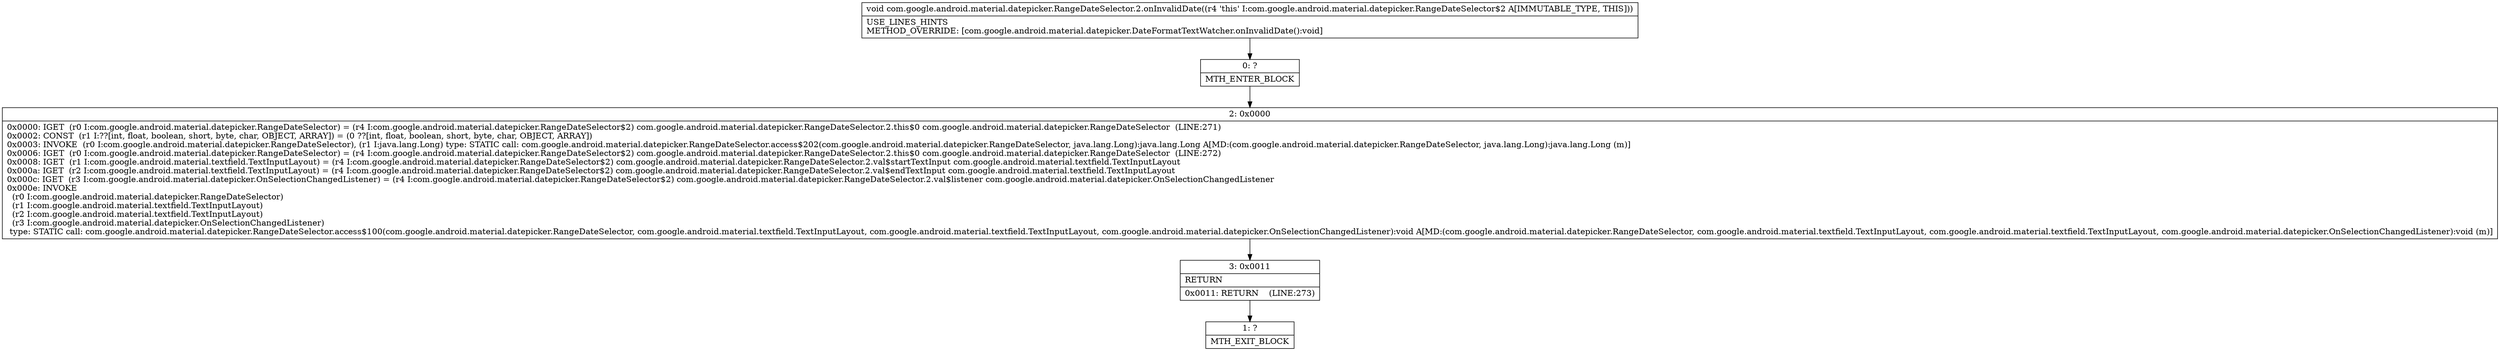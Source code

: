 digraph "CFG forcom.google.android.material.datepicker.RangeDateSelector.2.onInvalidDate()V" {
Node_0 [shape=record,label="{0\:\ ?|MTH_ENTER_BLOCK\l}"];
Node_2 [shape=record,label="{2\:\ 0x0000|0x0000: IGET  (r0 I:com.google.android.material.datepicker.RangeDateSelector) = (r4 I:com.google.android.material.datepicker.RangeDateSelector$2) com.google.android.material.datepicker.RangeDateSelector.2.this$0 com.google.android.material.datepicker.RangeDateSelector  (LINE:271)\l0x0002: CONST  (r1 I:??[int, float, boolean, short, byte, char, OBJECT, ARRAY]) = (0 ??[int, float, boolean, short, byte, char, OBJECT, ARRAY]) \l0x0003: INVOKE  (r0 I:com.google.android.material.datepicker.RangeDateSelector), (r1 I:java.lang.Long) type: STATIC call: com.google.android.material.datepicker.RangeDateSelector.access$202(com.google.android.material.datepicker.RangeDateSelector, java.lang.Long):java.lang.Long A[MD:(com.google.android.material.datepicker.RangeDateSelector, java.lang.Long):java.lang.Long (m)]\l0x0006: IGET  (r0 I:com.google.android.material.datepicker.RangeDateSelector) = (r4 I:com.google.android.material.datepicker.RangeDateSelector$2) com.google.android.material.datepicker.RangeDateSelector.2.this$0 com.google.android.material.datepicker.RangeDateSelector  (LINE:272)\l0x0008: IGET  (r1 I:com.google.android.material.textfield.TextInputLayout) = (r4 I:com.google.android.material.datepicker.RangeDateSelector$2) com.google.android.material.datepicker.RangeDateSelector.2.val$startTextInput com.google.android.material.textfield.TextInputLayout \l0x000a: IGET  (r2 I:com.google.android.material.textfield.TextInputLayout) = (r4 I:com.google.android.material.datepicker.RangeDateSelector$2) com.google.android.material.datepicker.RangeDateSelector.2.val$endTextInput com.google.android.material.textfield.TextInputLayout \l0x000c: IGET  (r3 I:com.google.android.material.datepicker.OnSelectionChangedListener) = (r4 I:com.google.android.material.datepicker.RangeDateSelector$2) com.google.android.material.datepicker.RangeDateSelector.2.val$listener com.google.android.material.datepicker.OnSelectionChangedListener \l0x000e: INVOKE  \l  (r0 I:com.google.android.material.datepicker.RangeDateSelector)\l  (r1 I:com.google.android.material.textfield.TextInputLayout)\l  (r2 I:com.google.android.material.textfield.TextInputLayout)\l  (r3 I:com.google.android.material.datepicker.OnSelectionChangedListener)\l type: STATIC call: com.google.android.material.datepicker.RangeDateSelector.access$100(com.google.android.material.datepicker.RangeDateSelector, com.google.android.material.textfield.TextInputLayout, com.google.android.material.textfield.TextInputLayout, com.google.android.material.datepicker.OnSelectionChangedListener):void A[MD:(com.google.android.material.datepicker.RangeDateSelector, com.google.android.material.textfield.TextInputLayout, com.google.android.material.textfield.TextInputLayout, com.google.android.material.datepicker.OnSelectionChangedListener):void (m)]\l}"];
Node_3 [shape=record,label="{3\:\ 0x0011|RETURN\l|0x0011: RETURN    (LINE:273)\l}"];
Node_1 [shape=record,label="{1\:\ ?|MTH_EXIT_BLOCK\l}"];
MethodNode[shape=record,label="{void com.google.android.material.datepicker.RangeDateSelector.2.onInvalidDate((r4 'this' I:com.google.android.material.datepicker.RangeDateSelector$2 A[IMMUTABLE_TYPE, THIS]))  | USE_LINES_HINTS\lMETHOD_OVERRIDE: [com.google.android.material.datepicker.DateFormatTextWatcher.onInvalidDate():void]\l}"];
MethodNode -> Node_0;Node_0 -> Node_2;
Node_2 -> Node_3;
Node_3 -> Node_1;
}

